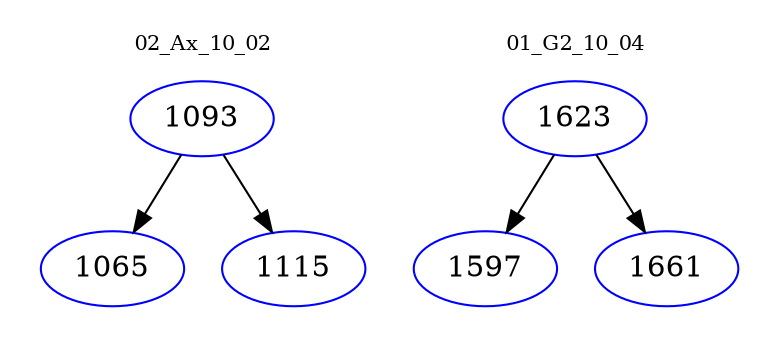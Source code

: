 digraph{
subgraph cluster_0 {
color = white
label = "02_Ax_10_02";
fontsize=10;
T0_1093 [label="1093", color="blue"]
T0_1093 -> T0_1065 [color="black"]
T0_1065 [label="1065", color="blue"]
T0_1093 -> T0_1115 [color="black"]
T0_1115 [label="1115", color="blue"]
}
subgraph cluster_1 {
color = white
label = "01_G2_10_04";
fontsize=10;
T1_1623 [label="1623", color="blue"]
T1_1623 -> T1_1597 [color="black"]
T1_1597 [label="1597", color="blue"]
T1_1623 -> T1_1661 [color="black"]
T1_1661 [label="1661", color="blue"]
}
}
